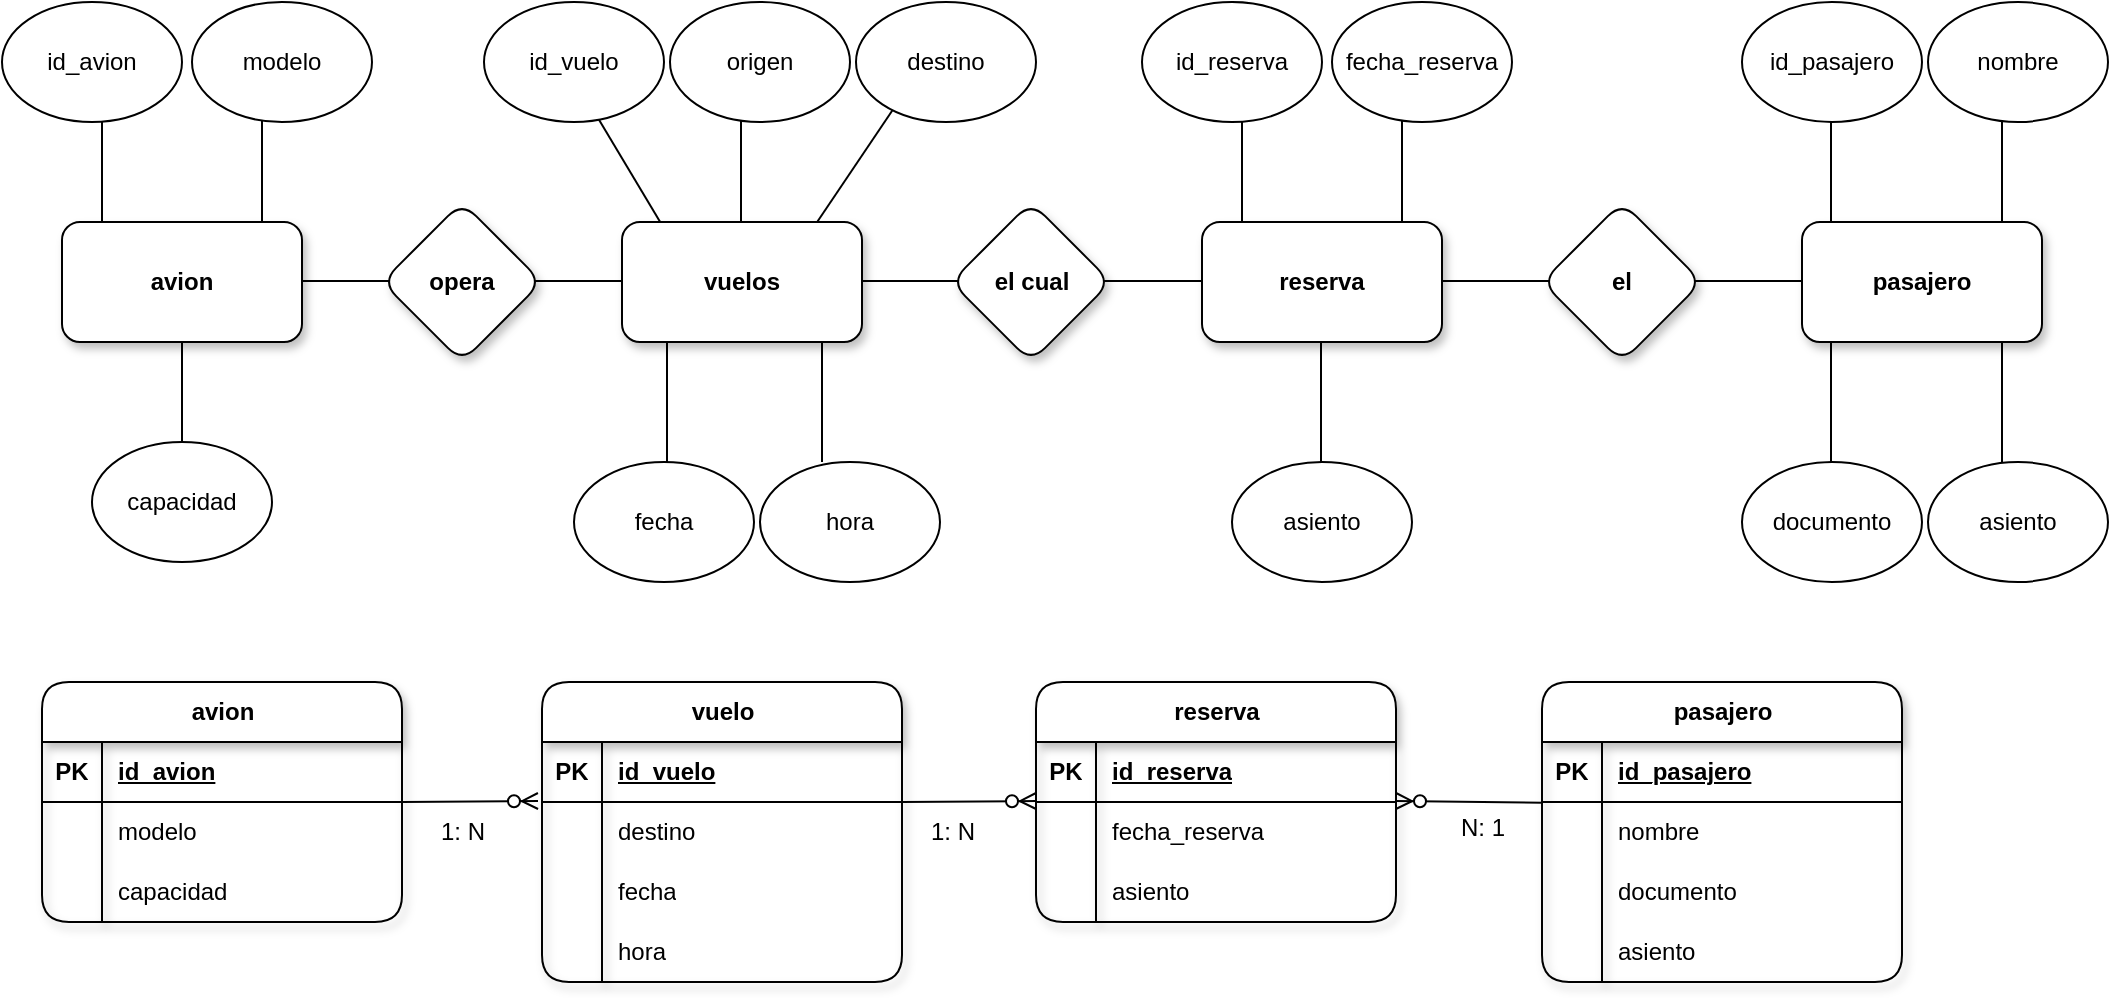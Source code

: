 <mxfile version="28.2.0">
  <diagram name="Página-1" id="7sJkaC7YevcjvfJg0KNz">
    <mxGraphModel grid="1" page="1" gridSize="10" guides="1" tooltips="1" connect="1" arrows="1" fold="1" pageScale="1" pageWidth="1169" pageHeight="1654" math="0" shadow="0">
      <root>
        <mxCell id="0" />
        <mxCell id="1" parent="0" />
        <mxCell id="zaPULTmz8Z5NbzCawR_e-45" value="" style="endArrow=none;html=1;rounded=0;" edge="1" parent="1">
          <mxGeometry width="50" height="50" relative="1" as="geometry">
            <mxPoint x="1030" y="250" as="sourcePoint" />
            <mxPoint x="1030" y="190" as="targetPoint" />
          </mxGeometry>
        </mxCell>
        <mxCell id="zaPULTmz8Z5NbzCawR_e-44" value="" style="endArrow=none;html=1;rounded=0;" edge="1" parent="1">
          <mxGeometry width="50" height="50" relative="1" as="geometry">
            <mxPoint x="1030" y="140" as="sourcePoint" />
            <mxPoint x="1030" y="80" as="targetPoint" />
          </mxGeometry>
        </mxCell>
        <mxCell id="zaPULTmz8Z5NbzCawR_e-43" value="" style="endArrow=none;html=1;rounded=0;" edge="1" parent="1">
          <mxGeometry width="50" height="50" relative="1" as="geometry">
            <mxPoint x="944.5" y="140" as="sourcePoint" />
            <mxPoint x="944.5" y="80" as="targetPoint" />
          </mxGeometry>
        </mxCell>
        <mxCell id="zaPULTmz8Z5NbzCawR_e-37" value="" style="endArrow=none;html=1;rounded=0;" edge="1" parent="1">
          <mxGeometry width="50" height="50" relative="1" as="geometry">
            <mxPoint x="870" y="159.5" as="sourcePoint" />
            <mxPoint x="940" y="159.5" as="targetPoint" />
          </mxGeometry>
        </mxCell>
        <mxCell id="zaPULTmz8Z5NbzCawR_e-36" value="" style="endArrow=none;html=1;rounded=0;" edge="1" parent="1">
          <mxGeometry width="50" height="50" relative="1" as="geometry">
            <mxPoint x="740" y="159.5" as="sourcePoint" />
            <mxPoint x="810" y="159.5" as="targetPoint" />
          </mxGeometry>
        </mxCell>
        <mxCell id="zaPULTmz8Z5NbzCawR_e-35" value="" style="endArrow=none;html=1;rounded=0;" edge="1" parent="1">
          <mxGeometry width="50" height="50" relative="1" as="geometry">
            <mxPoint x="689.5" y="250" as="sourcePoint" />
            <mxPoint x="689.5" y="190" as="targetPoint" />
          </mxGeometry>
        </mxCell>
        <mxCell id="zaPULTmz8Z5NbzCawR_e-34" value="" style="endArrow=none;html=1;rounded=0;" edge="1" parent="1">
          <mxGeometry width="50" height="50" relative="1" as="geometry">
            <mxPoint x="730" y="130" as="sourcePoint" />
            <mxPoint x="730" y="70" as="targetPoint" />
          </mxGeometry>
        </mxCell>
        <mxCell id="zaPULTmz8Z5NbzCawR_e-33" value="" style="endArrow=none;html=1;rounded=0;" edge="1" parent="1">
          <mxGeometry width="50" height="50" relative="1" as="geometry">
            <mxPoint x="650" y="140" as="sourcePoint" />
            <mxPoint x="650" y="80" as="targetPoint" />
          </mxGeometry>
        </mxCell>
        <mxCell id="zaPULTmz8Z5NbzCawR_e-29" value="" style="endArrow=none;html=1;rounded=0;" edge="1" parent="1">
          <mxGeometry width="50" height="50" relative="1" as="geometry">
            <mxPoint x="580" y="159.5" as="sourcePoint" />
            <mxPoint x="650" y="159.5" as="targetPoint" />
          </mxGeometry>
        </mxCell>
        <mxCell id="zaPULTmz8Z5NbzCawR_e-28" value="" style="endArrow=none;html=1;rounded=0;" edge="1" parent="1">
          <mxGeometry width="50" height="50" relative="1" as="geometry">
            <mxPoint x="454" y="159.5" as="sourcePoint" />
            <mxPoint x="524" y="159.5" as="targetPoint" />
          </mxGeometry>
        </mxCell>
        <mxCell id="zaPULTmz8Z5NbzCawR_e-24" value="" style="endArrow=none;html=1;rounded=0;entryX=0.638;entryY=0.98;entryDx=0;entryDy=0;entryPerimeter=0;" edge="1" parent="1" target="zaPULTmz8Z5NbzCawR_e-17">
          <mxGeometry width="50" height="50" relative="1" as="geometry">
            <mxPoint x="359.09" y="130" as="sourcePoint" />
            <mxPoint x="340.004" y="79.104" as="targetPoint" />
          </mxGeometry>
        </mxCell>
        <mxCell id="zaPULTmz8Z5NbzCawR_e-23" value="" style="endArrow=none;html=1;rounded=0;" edge="1" parent="1">
          <mxGeometry width="50" height="50" relative="1" as="geometry">
            <mxPoint x="399.5" y="130" as="sourcePoint" />
            <mxPoint x="399.5" y="70" as="targetPoint" />
          </mxGeometry>
        </mxCell>
        <mxCell id="zaPULTmz8Z5NbzCawR_e-25" value="" style="endArrow=none;html=1;rounded=0;exitX=0.843;exitY=-0.04;exitDx=0;exitDy=0;exitPerimeter=0;" edge="1" parent="1">
          <mxGeometry width="50" height="50" relative="1" as="geometry">
            <mxPoint x="437.58" y="130.0" as="sourcePoint" />
            <mxPoint x="476.42" y="72.4" as="targetPoint" />
          </mxGeometry>
        </mxCell>
        <mxCell id="zaPULTmz8Z5NbzCawR_e-16" value="" style="endArrow=none;html=1;rounded=0;" edge="1" parent="1">
          <mxGeometry width="50" height="50" relative="1" as="geometry">
            <mxPoint x="290" y="159.5" as="sourcePoint" />
            <mxPoint x="360" y="159.5" as="targetPoint" />
          </mxGeometry>
        </mxCell>
        <mxCell id="zaPULTmz8Z5NbzCawR_e-15" value="" style="endArrow=none;html=1;rounded=0;" edge="1" parent="1">
          <mxGeometry width="50" height="50" relative="1" as="geometry">
            <mxPoint x="165" y="159.5" as="sourcePoint" />
            <mxPoint x="235" y="159.5" as="targetPoint" />
          </mxGeometry>
        </mxCell>
        <mxCell id="zaPULTmz8Z5NbzCawR_e-14" value="" style="endArrow=none;html=1;rounded=0;" edge="1" parent="1">
          <mxGeometry width="50" height="50" relative="1" as="geometry">
            <mxPoint x="120" y="250" as="sourcePoint" />
            <mxPoint x="120" y="190" as="targetPoint" />
          </mxGeometry>
        </mxCell>
        <mxCell id="zaPULTmz8Z5NbzCawR_e-12" value="" style="endArrow=none;html=1;rounded=0;" edge="1" parent="1">
          <mxGeometry width="50" height="50" relative="1" as="geometry">
            <mxPoint x="80" y="140" as="sourcePoint" />
            <mxPoint x="80" y="80" as="targetPoint" />
          </mxGeometry>
        </mxCell>
        <mxCell id="zaPULTmz8Z5NbzCawR_e-13" value="" style="endArrow=none;html=1;rounded=0;" edge="1" parent="1">
          <mxGeometry width="50" height="50" relative="1" as="geometry">
            <mxPoint x="160" y="130" as="sourcePoint" />
            <mxPoint x="160" y="70" as="targetPoint" />
          </mxGeometry>
        </mxCell>
        <mxCell id="zaPULTmz8Z5NbzCawR_e-1" value="&lt;b&gt;avion&lt;/b&gt;" style="rounded=1;whiteSpace=wrap;html=1;shadow=1;" vertex="1" parent="1">
          <mxGeometry x="60" y="130" width="120" height="60" as="geometry" />
        </mxCell>
        <mxCell id="zaPULTmz8Z5NbzCawR_e-2" value="&lt;b&gt;vuelos&lt;/b&gt;" style="rounded=1;whiteSpace=wrap;html=1;shadow=1;" vertex="1" parent="1">
          <mxGeometry x="340" y="130" width="120" height="60" as="geometry" />
        </mxCell>
        <mxCell id="zaPULTmz8Z5NbzCawR_e-3" value="&lt;b&gt;pasajero&lt;/b&gt;" style="rounded=1;whiteSpace=wrap;html=1;shadow=1;" vertex="1" parent="1">
          <mxGeometry x="930" y="130" width="120" height="60" as="geometry" />
        </mxCell>
        <mxCell id="zaPULTmz8Z5NbzCawR_e-4" value="&lt;b&gt;reserva&lt;/b&gt;" style="rounded=1;whiteSpace=wrap;html=1;shadow=1;" vertex="1" parent="1">
          <mxGeometry x="630" y="130" width="120" height="60" as="geometry" />
        </mxCell>
        <mxCell id="zaPULTmz8Z5NbzCawR_e-5" value="&lt;b&gt;opera&lt;/b&gt;" style="rhombus;whiteSpace=wrap;html=1;shadow=1;rounded=1;" vertex="1" parent="1">
          <mxGeometry x="220" y="120" width="80" height="80" as="geometry" />
        </mxCell>
        <mxCell id="zaPULTmz8Z5NbzCawR_e-6" value="&lt;b&gt;el&lt;/b&gt;" style="rhombus;whiteSpace=wrap;html=1;shadow=1;rounded=1;" vertex="1" parent="1">
          <mxGeometry x="800" y="120" width="80" height="80" as="geometry" />
        </mxCell>
        <mxCell id="zaPULTmz8Z5NbzCawR_e-7" value="&lt;b&gt;el cual&lt;/b&gt;" style="rhombus;whiteSpace=wrap;html=1;shadow=1;rounded=1;" vertex="1" parent="1">
          <mxGeometry x="504.5" y="120" width="80" height="80" as="geometry" />
        </mxCell>
        <mxCell id="zaPULTmz8Z5NbzCawR_e-9" value="id_avion" style="ellipse;whiteSpace=wrap;html=1;" vertex="1" parent="1">
          <mxGeometry x="30" y="20" width="90" height="60" as="geometry" />
        </mxCell>
        <mxCell id="zaPULTmz8Z5NbzCawR_e-10" value="modelo" style="ellipse;whiteSpace=wrap;html=1;" vertex="1" parent="1">
          <mxGeometry x="125" y="20" width="90" height="60" as="geometry" />
        </mxCell>
        <mxCell id="zaPULTmz8Z5NbzCawR_e-11" value="capacidad" style="ellipse;whiteSpace=wrap;html=1;" vertex="1" parent="1">
          <mxGeometry x="75" y="240" width="90" height="60" as="geometry" />
        </mxCell>
        <mxCell id="zaPULTmz8Z5NbzCawR_e-17" value="id_vuelo" style="ellipse;whiteSpace=wrap;html=1;" vertex="1" parent="1">
          <mxGeometry x="271" y="20" width="90" height="60" as="geometry" />
        </mxCell>
        <mxCell id="zaPULTmz8Z5NbzCawR_e-18" value="origen" style="ellipse;whiteSpace=wrap;html=1;" vertex="1" parent="1">
          <mxGeometry x="364" y="20" width="90" height="60" as="geometry" />
        </mxCell>
        <mxCell id="zaPULTmz8Z5NbzCawR_e-19" value="destino" style="ellipse;whiteSpace=wrap;html=1;" vertex="1" parent="1">
          <mxGeometry x="457" y="20" width="90" height="60" as="geometry" />
        </mxCell>
        <mxCell id="zaPULTmz8Z5NbzCawR_e-20" value="fecha" style="ellipse;whiteSpace=wrap;html=1;" vertex="1" parent="1">
          <mxGeometry x="316" y="250" width="90" height="60" as="geometry" />
        </mxCell>
        <mxCell id="zaPULTmz8Z5NbzCawR_e-21" value="hora" style="ellipse;whiteSpace=wrap;html=1;" vertex="1" parent="1">
          <mxGeometry x="409" y="250" width="90" height="60" as="geometry" />
        </mxCell>
        <mxCell id="zaPULTmz8Z5NbzCawR_e-26" value="" style="endArrow=none;html=1;rounded=0;" edge="1" parent="1">
          <mxGeometry width="50" height="50" relative="1" as="geometry">
            <mxPoint x="362.5" y="250" as="sourcePoint" />
            <mxPoint x="362.5" y="190" as="targetPoint" />
          </mxGeometry>
        </mxCell>
        <mxCell id="zaPULTmz8Z5NbzCawR_e-27" value="" style="endArrow=none;html=1;rounded=0;" edge="1" parent="1">
          <mxGeometry width="50" height="50" relative="1" as="geometry">
            <mxPoint x="440" y="250" as="sourcePoint" />
            <mxPoint x="440" y="190" as="targetPoint" />
          </mxGeometry>
        </mxCell>
        <mxCell id="zaPULTmz8Z5NbzCawR_e-30" value="id_reserva" style="ellipse;whiteSpace=wrap;html=1;" vertex="1" parent="1">
          <mxGeometry x="600" y="20" width="90" height="60" as="geometry" />
        </mxCell>
        <mxCell id="zaPULTmz8Z5NbzCawR_e-31" value="fecha_reserva" style="ellipse;whiteSpace=wrap;html=1;" vertex="1" parent="1">
          <mxGeometry x="695" y="20" width="90" height="60" as="geometry" />
        </mxCell>
        <mxCell id="zaPULTmz8Z5NbzCawR_e-32" value="asiento" style="ellipse;whiteSpace=wrap;html=1;" vertex="1" parent="1">
          <mxGeometry x="645" y="250" width="90" height="60" as="geometry" />
        </mxCell>
        <mxCell id="zaPULTmz8Z5NbzCawR_e-38" value="id_pasajero" style="ellipse;whiteSpace=wrap;html=1;" vertex="1" parent="1">
          <mxGeometry x="900" y="20" width="90" height="60" as="geometry" />
        </mxCell>
        <mxCell id="zaPULTmz8Z5NbzCawR_e-39" value="nombre" style="ellipse;whiteSpace=wrap;html=1;" vertex="1" parent="1">
          <mxGeometry x="993" y="20" width="90" height="60" as="geometry" />
        </mxCell>
        <mxCell id="zaPULTmz8Z5NbzCawR_e-40" value="documento" style="ellipse;whiteSpace=wrap;html=1;" vertex="1" parent="1">
          <mxGeometry x="900" y="250" width="90" height="60" as="geometry" />
        </mxCell>
        <mxCell id="zaPULTmz8Z5NbzCawR_e-41" value="asiento" style="ellipse;whiteSpace=wrap;html=1;" vertex="1" parent="1">
          <mxGeometry x="993" y="250" width="90" height="60" as="geometry" />
        </mxCell>
        <mxCell id="zaPULTmz8Z5NbzCawR_e-42" value="" style="endArrow=none;html=1;rounded=0;" edge="1" parent="1">
          <mxGeometry width="50" height="50" relative="1" as="geometry">
            <mxPoint x="944.5" y="250" as="sourcePoint" />
            <mxPoint x="944.5" y="190" as="targetPoint" />
          </mxGeometry>
        </mxCell>
        <mxCell id="zaPULTmz8Z5NbzCawR_e-46" value="avion" style="shape=table;startSize=30;container=1;collapsible=1;childLayout=tableLayout;fixedRows=1;rowLines=0;fontStyle=1;align=center;resizeLast=1;html=1;rounded=1;shadow=1;" vertex="1" parent="1">
          <mxGeometry x="50" y="360" width="180" height="120" as="geometry" />
        </mxCell>
        <mxCell id="zaPULTmz8Z5NbzCawR_e-47" value="" style="shape=tableRow;horizontal=0;startSize=0;swimlaneHead=0;swimlaneBody=0;fillColor=none;collapsible=0;dropTarget=0;points=[[0,0.5],[1,0.5]];portConstraint=eastwest;top=0;left=0;right=0;bottom=1;" vertex="1" parent="zaPULTmz8Z5NbzCawR_e-46">
          <mxGeometry y="30" width="180" height="30" as="geometry" />
        </mxCell>
        <mxCell id="zaPULTmz8Z5NbzCawR_e-48" value="PK" style="shape=partialRectangle;connectable=0;fillColor=none;top=0;left=0;bottom=0;right=0;fontStyle=1;overflow=hidden;whiteSpace=wrap;html=1;" vertex="1" parent="zaPULTmz8Z5NbzCawR_e-47">
          <mxGeometry width="30" height="30" as="geometry">
            <mxRectangle width="30" height="30" as="alternateBounds" />
          </mxGeometry>
        </mxCell>
        <mxCell id="zaPULTmz8Z5NbzCawR_e-49" value="id_avion" style="shape=partialRectangle;connectable=0;fillColor=none;top=0;left=0;bottom=0;right=0;align=left;spacingLeft=6;fontStyle=5;overflow=hidden;whiteSpace=wrap;html=1;" vertex="1" parent="zaPULTmz8Z5NbzCawR_e-47">
          <mxGeometry x="30" width="150" height="30" as="geometry">
            <mxRectangle width="150" height="30" as="alternateBounds" />
          </mxGeometry>
        </mxCell>
        <mxCell id="zaPULTmz8Z5NbzCawR_e-50" value="" style="shape=tableRow;horizontal=0;startSize=0;swimlaneHead=0;swimlaneBody=0;fillColor=none;collapsible=0;dropTarget=0;points=[[0,0.5],[1,0.5]];portConstraint=eastwest;top=0;left=0;right=0;bottom=0;" vertex="1" parent="zaPULTmz8Z5NbzCawR_e-46">
          <mxGeometry y="60" width="180" height="30" as="geometry" />
        </mxCell>
        <mxCell id="zaPULTmz8Z5NbzCawR_e-51" value="" style="shape=partialRectangle;connectable=0;fillColor=none;top=0;left=0;bottom=0;right=0;editable=1;overflow=hidden;whiteSpace=wrap;html=1;" vertex="1" parent="zaPULTmz8Z5NbzCawR_e-50">
          <mxGeometry width="30" height="30" as="geometry">
            <mxRectangle width="30" height="30" as="alternateBounds" />
          </mxGeometry>
        </mxCell>
        <mxCell id="zaPULTmz8Z5NbzCawR_e-52" value="modelo" style="shape=partialRectangle;connectable=0;fillColor=none;top=0;left=0;bottom=0;right=0;align=left;spacingLeft=6;overflow=hidden;whiteSpace=wrap;html=1;" vertex="1" parent="zaPULTmz8Z5NbzCawR_e-50">
          <mxGeometry x="30" width="150" height="30" as="geometry">
            <mxRectangle width="150" height="30" as="alternateBounds" />
          </mxGeometry>
        </mxCell>
        <mxCell id="zaPULTmz8Z5NbzCawR_e-53" value="" style="shape=tableRow;horizontal=0;startSize=0;swimlaneHead=0;swimlaneBody=0;fillColor=none;collapsible=0;dropTarget=0;points=[[0,0.5],[1,0.5]];portConstraint=eastwest;top=0;left=0;right=0;bottom=0;" vertex="1" parent="zaPULTmz8Z5NbzCawR_e-46">
          <mxGeometry y="90" width="180" height="30" as="geometry" />
        </mxCell>
        <mxCell id="zaPULTmz8Z5NbzCawR_e-54" value="" style="shape=partialRectangle;connectable=0;fillColor=none;top=0;left=0;bottom=0;right=0;editable=1;overflow=hidden;whiteSpace=wrap;html=1;" vertex="1" parent="zaPULTmz8Z5NbzCawR_e-53">
          <mxGeometry width="30" height="30" as="geometry">
            <mxRectangle width="30" height="30" as="alternateBounds" />
          </mxGeometry>
        </mxCell>
        <mxCell id="zaPULTmz8Z5NbzCawR_e-55" value="capacidad" style="shape=partialRectangle;connectable=0;fillColor=none;top=0;left=0;bottom=0;right=0;align=left;spacingLeft=6;overflow=hidden;whiteSpace=wrap;html=1;" vertex="1" parent="zaPULTmz8Z5NbzCawR_e-53">
          <mxGeometry x="30" width="150" height="30" as="geometry">
            <mxRectangle width="150" height="30" as="alternateBounds" />
          </mxGeometry>
        </mxCell>
        <mxCell id="zaPULTmz8Z5NbzCawR_e-59" value="vuelo" style="shape=table;startSize=30;container=1;collapsible=1;childLayout=tableLayout;fixedRows=1;rowLines=0;fontStyle=1;align=center;resizeLast=1;html=1;rounded=1;shadow=1;" vertex="1" parent="1">
          <mxGeometry x="300" y="360" width="180" height="150" as="geometry" />
        </mxCell>
        <mxCell id="zaPULTmz8Z5NbzCawR_e-60" value="" style="shape=tableRow;horizontal=0;startSize=0;swimlaneHead=0;swimlaneBody=0;fillColor=none;collapsible=0;dropTarget=0;points=[[0,0.5],[1,0.5]];portConstraint=eastwest;top=0;left=0;right=0;bottom=1;" vertex="1" parent="zaPULTmz8Z5NbzCawR_e-59">
          <mxGeometry y="30" width="180" height="30" as="geometry" />
        </mxCell>
        <mxCell id="zaPULTmz8Z5NbzCawR_e-61" value="PK" style="shape=partialRectangle;connectable=0;fillColor=none;top=0;left=0;bottom=0;right=0;fontStyle=1;overflow=hidden;whiteSpace=wrap;html=1;" vertex="1" parent="zaPULTmz8Z5NbzCawR_e-60">
          <mxGeometry width="30" height="30" as="geometry">
            <mxRectangle width="30" height="30" as="alternateBounds" />
          </mxGeometry>
        </mxCell>
        <mxCell id="zaPULTmz8Z5NbzCawR_e-62" value="id_vuelo" style="shape=partialRectangle;connectable=0;fillColor=none;top=0;left=0;bottom=0;right=0;align=left;spacingLeft=6;fontStyle=5;overflow=hidden;whiteSpace=wrap;html=1;" vertex="1" parent="zaPULTmz8Z5NbzCawR_e-60">
          <mxGeometry x="30" width="150" height="30" as="geometry">
            <mxRectangle width="150" height="30" as="alternateBounds" />
          </mxGeometry>
        </mxCell>
        <mxCell id="zaPULTmz8Z5NbzCawR_e-63" value="" style="shape=tableRow;horizontal=0;startSize=0;swimlaneHead=0;swimlaneBody=0;fillColor=none;collapsible=0;dropTarget=0;points=[[0,0.5],[1,0.5]];portConstraint=eastwest;top=0;left=0;right=0;bottom=0;" vertex="1" parent="zaPULTmz8Z5NbzCawR_e-59">
          <mxGeometry y="60" width="180" height="30" as="geometry" />
        </mxCell>
        <mxCell id="zaPULTmz8Z5NbzCawR_e-64" value="" style="shape=partialRectangle;connectable=0;fillColor=none;top=0;left=0;bottom=0;right=0;editable=1;overflow=hidden;whiteSpace=wrap;html=1;" vertex="1" parent="zaPULTmz8Z5NbzCawR_e-63">
          <mxGeometry width="30" height="30" as="geometry">
            <mxRectangle width="30" height="30" as="alternateBounds" />
          </mxGeometry>
        </mxCell>
        <mxCell id="zaPULTmz8Z5NbzCawR_e-65" value="destino" style="shape=partialRectangle;connectable=0;fillColor=none;top=0;left=0;bottom=0;right=0;align=left;spacingLeft=6;overflow=hidden;whiteSpace=wrap;html=1;" vertex="1" parent="zaPULTmz8Z5NbzCawR_e-63">
          <mxGeometry x="30" width="150" height="30" as="geometry">
            <mxRectangle width="150" height="30" as="alternateBounds" />
          </mxGeometry>
        </mxCell>
        <mxCell id="zaPULTmz8Z5NbzCawR_e-66" value="" style="shape=tableRow;horizontal=0;startSize=0;swimlaneHead=0;swimlaneBody=0;fillColor=none;collapsible=0;dropTarget=0;points=[[0,0.5],[1,0.5]];portConstraint=eastwest;top=0;left=0;right=0;bottom=0;" vertex="1" parent="zaPULTmz8Z5NbzCawR_e-59">
          <mxGeometry y="90" width="180" height="30" as="geometry" />
        </mxCell>
        <mxCell id="zaPULTmz8Z5NbzCawR_e-67" value="" style="shape=partialRectangle;connectable=0;fillColor=none;top=0;left=0;bottom=0;right=0;editable=1;overflow=hidden;whiteSpace=wrap;html=1;" vertex="1" parent="zaPULTmz8Z5NbzCawR_e-66">
          <mxGeometry width="30" height="30" as="geometry">
            <mxRectangle width="30" height="30" as="alternateBounds" />
          </mxGeometry>
        </mxCell>
        <mxCell id="zaPULTmz8Z5NbzCawR_e-68" value="fecha" style="shape=partialRectangle;connectable=0;fillColor=none;top=0;left=0;bottom=0;right=0;align=left;spacingLeft=6;overflow=hidden;whiteSpace=wrap;html=1;" vertex="1" parent="zaPULTmz8Z5NbzCawR_e-66">
          <mxGeometry x="30" width="150" height="30" as="geometry">
            <mxRectangle width="150" height="30" as="alternateBounds" />
          </mxGeometry>
        </mxCell>
        <mxCell id="zaPULTmz8Z5NbzCawR_e-69" value="" style="shape=tableRow;horizontal=0;startSize=0;swimlaneHead=0;swimlaneBody=0;fillColor=none;collapsible=0;dropTarget=0;points=[[0,0.5],[1,0.5]];portConstraint=eastwest;top=0;left=0;right=0;bottom=0;" vertex="1" parent="zaPULTmz8Z5NbzCawR_e-59">
          <mxGeometry y="120" width="180" height="30" as="geometry" />
        </mxCell>
        <mxCell id="zaPULTmz8Z5NbzCawR_e-70" value="" style="shape=partialRectangle;connectable=0;fillColor=none;top=0;left=0;bottom=0;right=0;editable=1;overflow=hidden;whiteSpace=wrap;html=1;" vertex="1" parent="zaPULTmz8Z5NbzCawR_e-69">
          <mxGeometry width="30" height="30" as="geometry">
            <mxRectangle width="30" height="30" as="alternateBounds" />
          </mxGeometry>
        </mxCell>
        <mxCell id="zaPULTmz8Z5NbzCawR_e-71" value="hora" style="shape=partialRectangle;connectable=0;fillColor=none;top=0;left=0;bottom=0;right=0;align=left;spacingLeft=6;overflow=hidden;whiteSpace=wrap;html=1;" vertex="1" parent="zaPULTmz8Z5NbzCawR_e-69">
          <mxGeometry x="30" width="150" height="30" as="geometry">
            <mxRectangle width="150" height="30" as="alternateBounds" />
          </mxGeometry>
        </mxCell>
        <mxCell id="zaPULTmz8Z5NbzCawR_e-72" value="reserva" style="shape=table;startSize=30;container=1;collapsible=1;childLayout=tableLayout;fixedRows=1;rowLines=0;fontStyle=1;align=center;resizeLast=1;html=1;rounded=1;shadow=1;" vertex="1" parent="1">
          <mxGeometry x="547" y="360" width="180" height="120" as="geometry" />
        </mxCell>
        <mxCell id="zaPULTmz8Z5NbzCawR_e-73" value="" style="shape=tableRow;horizontal=0;startSize=0;swimlaneHead=0;swimlaneBody=0;fillColor=none;collapsible=0;dropTarget=0;points=[[0,0.5],[1,0.5]];portConstraint=eastwest;top=0;left=0;right=0;bottom=1;" vertex="1" parent="zaPULTmz8Z5NbzCawR_e-72">
          <mxGeometry y="30" width="180" height="30" as="geometry" />
        </mxCell>
        <mxCell id="zaPULTmz8Z5NbzCawR_e-74" value="PK" style="shape=partialRectangle;connectable=0;fillColor=none;top=0;left=0;bottom=0;right=0;fontStyle=1;overflow=hidden;whiteSpace=wrap;html=1;" vertex="1" parent="zaPULTmz8Z5NbzCawR_e-73">
          <mxGeometry width="30" height="30" as="geometry">
            <mxRectangle width="30" height="30" as="alternateBounds" />
          </mxGeometry>
        </mxCell>
        <mxCell id="zaPULTmz8Z5NbzCawR_e-75" value="id_reserva" style="shape=partialRectangle;connectable=0;fillColor=none;top=0;left=0;bottom=0;right=0;align=left;spacingLeft=6;fontStyle=5;overflow=hidden;whiteSpace=wrap;html=1;" vertex="1" parent="zaPULTmz8Z5NbzCawR_e-73">
          <mxGeometry x="30" width="150" height="30" as="geometry">
            <mxRectangle width="150" height="30" as="alternateBounds" />
          </mxGeometry>
        </mxCell>
        <mxCell id="zaPULTmz8Z5NbzCawR_e-76" value="" style="shape=tableRow;horizontal=0;startSize=0;swimlaneHead=0;swimlaneBody=0;fillColor=none;collapsible=0;dropTarget=0;points=[[0,0.5],[1,0.5]];portConstraint=eastwest;top=0;left=0;right=0;bottom=0;" vertex="1" parent="zaPULTmz8Z5NbzCawR_e-72">
          <mxGeometry y="60" width="180" height="30" as="geometry" />
        </mxCell>
        <mxCell id="zaPULTmz8Z5NbzCawR_e-77" value="" style="shape=partialRectangle;connectable=0;fillColor=none;top=0;left=0;bottom=0;right=0;editable=1;overflow=hidden;whiteSpace=wrap;html=1;" vertex="1" parent="zaPULTmz8Z5NbzCawR_e-76">
          <mxGeometry width="30" height="30" as="geometry">
            <mxRectangle width="30" height="30" as="alternateBounds" />
          </mxGeometry>
        </mxCell>
        <mxCell id="zaPULTmz8Z5NbzCawR_e-78" value="fecha_reserva" style="shape=partialRectangle;connectable=0;fillColor=none;top=0;left=0;bottom=0;right=0;align=left;spacingLeft=6;overflow=hidden;whiteSpace=wrap;html=1;" vertex="1" parent="zaPULTmz8Z5NbzCawR_e-76">
          <mxGeometry x="30" width="150" height="30" as="geometry">
            <mxRectangle width="150" height="30" as="alternateBounds" />
          </mxGeometry>
        </mxCell>
        <mxCell id="zaPULTmz8Z5NbzCawR_e-79" value="" style="shape=tableRow;horizontal=0;startSize=0;swimlaneHead=0;swimlaneBody=0;fillColor=none;collapsible=0;dropTarget=0;points=[[0,0.5],[1,0.5]];portConstraint=eastwest;top=0;left=0;right=0;bottom=0;" vertex="1" parent="zaPULTmz8Z5NbzCawR_e-72">
          <mxGeometry y="90" width="180" height="30" as="geometry" />
        </mxCell>
        <mxCell id="zaPULTmz8Z5NbzCawR_e-80" value="" style="shape=partialRectangle;connectable=0;fillColor=none;top=0;left=0;bottom=0;right=0;editable=1;overflow=hidden;whiteSpace=wrap;html=1;" vertex="1" parent="zaPULTmz8Z5NbzCawR_e-79">
          <mxGeometry width="30" height="30" as="geometry">
            <mxRectangle width="30" height="30" as="alternateBounds" />
          </mxGeometry>
        </mxCell>
        <mxCell id="zaPULTmz8Z5NbzCawR_e-81" value="asiento" style="shape=partialRectangle;connectable=0;fillColor=none;top=0;left=0;bottom=0;right=0;align=left;spacingLeft=6;overflow=hidden;whiteSpace=wrap;html=1;" vertex="1" parent="zaPULTmz8Z5NbzCawR_e-79">
          <mxGeometry x="30" width="150" height="30" as="geometry">
            <mxRectangle width="150" height="30" as="alternateBounds" />
          </mxGeometry>
        </mxCell>
        <mxCell id="zaPULTmz8Z5NbzCawR_e-85" value="pasajero" style="shape=table;startSize=30;container=1;collapsible=1;childLayout=tableLayout;fixedRows=1;rowLines=0;fontStyle=1;align=center;resizeLast=1;html=1;rounded=1;shadow=1;" vertex="1" parent="1">
          <mxGeometry x="800" y="360" width="180" height="150" as="geometry" />
        </mxCell>
        <mxCell id="zaPULTmz8Z5NbzCawR_e-86" value="" style="shape=tableRow;horizontal=0;startSize=0;swimlaneHead=0;swimlaneBody=0;fillColor=none;collapsible=0;dropTarget=0;points=[[0,0.5],[1,0.5]];portConstraint=eastwest;top=0;left=0;right=0;bottom=1;" vertex="1" parent="zaPULTmz8Z5NbzCawR_e-85">
          <mxGeometry y="30" width="180" height="30" as="geometry" />
        </mxCell>
        <mxCell id="zaPULTmz8Z5NbzCawR_e-87" value="PK" style="shape=partialRectangle;connectable=0;fillColor=none;top=0;left=0;bottom=0;right=0;fontStyle=1;overflow=hidden;whiteSpace=wrap;html=1;" vertex="1" parent="zaPULTmz8Z5NbzCawR_e-86">
          <mxGeometry width="30" height="30" as="geometry">
            <mxRectangle width="30" height="30" as="alternateBounds" />
          </mxGeometry>
        </mxCell>
        <mxCell id="zaPULTmz8Z5NbzCawR_e-88" value="id_pasajero" style="shape=partialRectangle;connectable=0;fillColor=none;top=0;left=0;bottom=0;right=0;align=left;spacingLeft=6;fontStyle=5;overflow=hidden;whiteSpace=wrap;html=1;" vertex="1" parent="zaPULTmz8Z5NbzCawR_e-86">
          <mxGeometry x="30" width="150" height="30" as="geometry">
            <mxRectangle width="150" height="30" as="alternateBounds" />
          </mxGeometry>
        </mxCell>
        <mxCell id="zaPULTmz8Z5NbzCawR_e-89" value="" style="shape=tableRow;horizontal=0;startSize=0;swimlaneHead=0;swimlaneBody=0;fillColor=none;collapsible=0;dropTarget=0;points=[[0,0.5],[1,0.5]];portConstraint=eastwest;top=0;left=0;right=0;bottom=0;" vertex="1" parent="zaPULTmz8Z5NbzCawR_e-85">
          <mxGeometry y="60" width="180" height="30" as="geometry" />
        </mxCell>
        <mxCell id="zaPULTmz8Z5NbzCawR_e-90" value="" style="shape=partialRectangle;connectable=0;fillColor=none;top=0;left=0;bottom=0;right=0;editable=1;overflow=hidden;whiteSpace=wrap;html=1;" vertex="1" parent="zaPULTmz8Z5NbzCawR_e-89">
          <mxGeometry width="30" height="30" as="geometry">
            <mxRectangle width="30" height="30" as="alternateBounds" />
          </mxGeometry>
        </mxCell>
        <mxCell id="zaPULTmz8Z5NbzCawR_e-91" value="nombre" style="shape=partialRectangle;connectable=0;fillColor=none;top=0;left=0;bottom=0;right=0;align=left;spacingLeft=6;overflow=hidden;whiteSpace=wrap;html=1;" vertex="1" parent="zaPULTmz8Z5NbzCawR_e-89">
          <mxGeometry x="30" width="150" height="30" as="geometry">
            <mxRectangle width="150" height="30" as="alternateBounds" />
          </mxGeometry>
        </mxCell>
        <mxCell id="zaPULTmz8Z5NbzCawR_e-92" value="" style="shape=tableRow;horizontal=0;startSize=0;swimlaneHead=0;swimlaneBody=0;fillColor=none;collapsible=0;dropTarget=0;points=[[0,0.5],[1,0.5]];portConstraint=eastwest;top=0;left=0;right=0;bottom=0;" vertex="1" parent="zaPULTmz8Z5NbzCawR_e-85">
          <mxGeometry y="90" width="180" height="30" as="geometry" />
        </mxCell>
        <mxCell id="zaPULTmz8Z5NbzCawR_e-93" value="" style="shape=partialRectangle;connectable=0;fillColor=none;top=0;left=0;bottom=0;right=0;editable=1;overflow=hidden;whiteSpace=wrap;html=1;" vertex="1" parent="zaPULTmz8Z5NbzCawR_e-92">
          <mxGeometry width="30" height="30" as="geometry">
            <mxRectangle width="30" height="30" as="alternateBounds" />
          </mxGeometry>
        </mxCell>
        <mxCell id="zaPULTmz8Z5NbzCawR_e-94" value="documento" style="shape=partialRectangle;connectable=0;fillColor=none;top=0;left=0;bottom=0;right=0;align=left;spacingLeft=6;overflow=hidden;whiteSpace=wrap;html=1;" vertex="1" parent="zaPULTmz8Z5NbzCawR_e-92">
          <mxGeometry x="30" width="150" height="30" as="geometry">
            <mxRectangle width="150" height="30" as="alternateBounds" />
          </mxGeometry>
        </mxCell>
        <mxCell id="zaPULTmz8Z5NbzCawR_e-95" value="" style="shape=tableRow;horizontal=0;startSize=0;swimlaneHead=0;swimlaneBody=0;fillColor=none;collapsible=0;dropTarget=0;points=[[0,0.5],[1,0.5]];portConstraint=eastwest;top=0;left=0;right=0;bottom=0;" vertex="1" parent="zaPULTmz8Z5NbzCawR_e-85">
          <mxGeometry y="120" width="180" height="30" as="geometry" />
        </mxCell>
        <mxCell id="zaPULTmz8Z5NbzCawR_e-96" value="" style="shape=partialRectangle;connectable=0;fillColor=none;top=0;left=0;bottom=0;right=0;editable=1;overflow=hidden;whiteSpace=wrap;html=1;" vertex="1" parent="zaPULTmz8Z5NbzCawR_e-95">
          <mxGeometry width="30" height="30" as="geometry">
            <mxRectangle width="30" height="30" as="alternateBounds" />
          </mxGeometry>
        </mxCell>
        <mxCell id="zaPULTmz8Z5NbzCawR_e-97" value="asiento" style="shape=partialRectangle;connectable=0;fillColor=none;top=0;left=0;bottom=0;right=0;align=left;spacingLeft=6;overflow=hidden;whiteSpace=wrap;html=1;" vertex="1" parent="zaPULTmz8Z5NbzCawR_e-95">
          <mxGeometry x="30" width="150" height="30" as="geometry">
            <mxRectangle width="150" height="30" as="alternateBounds" />
          </mxGeometry>
        </mxCell>
        <mxCell id="zaPULTmz8Z5NbzCawR_e-98" value="" style="fontSize=12;html=1;endArrow=ERzeroToMany;endFill=1;rounded=0;" edge="1" parent="1">
          <mxGeometry width="100" height="100" relative="1" as="geometry">
            <mxPoint x="230" y="420" as="sourcePoint" />
            <mxPoint x="298" y="419.5" as="targetPoint" />
          </mxGeometry>
        </mxCell>
        <mxCell id="zaPULTmz8Z5NbzCawR_e-99" value="" style="fontSize=12;html=1;endArrow=ERzeroToMany;endFill=1;rounded=0;" edge="1" parent="1">
          <mxGeometry width="100" height="100" relative="1" as="geometry">
            <mxPoint x="480" y="420" as="sourcePoint" />
            <mxPoint x="547" y="419.5" as="targetPoint" />
          </mxGeometry>
        </mxCell>
        <mxCell id="zaPULTmz8Z5NbzCawR_e-100" value="" style="fontSize=12;html=1;endArrow=ERzeroToMany;endFill=1;rounded=0;exitX=0.002;exitY=1.013;exitDx=0;exitDy=0;exitPerimeter=0;" edge="1" parent="1" source="zaPULTmz8Z5NbzCawR_e-86">
          <mxGeometry width="100" height="100" relative="1" as="geometry">
            <mxPoint x="795" y="420" as="sourcePoint" />
            <mxPoint x="727" y="419.5" as="targetPoint" />
          </mxGeometry>
        </mxCell>
        <mxCell id="zaPULTmz8Z5NbzCawR_e-101" value="1: N" style="text;html=1;align=center;verticalAlign=middle;resizable=0;points=[];autosize=1;strokeColor=none;fillColor=none;" vertex="1" parent="1">
          <mxGeometry x="235" y="420" width="50" height="30" as="geometry" />
        </mxCell>
        <mxCell id="zaPULTmz8Z5NbzCawR_e-102" value="1: N" style="text;html=1;align=center;verticalAlign=middle;resizable=0;points=[];autosize=1;strokeColor=none;fillColor=none;" vertex="1" parent="1">
          <mxGeometry x="480" y="420" width="50" height="30" as="geometry" />
        </mxCell>
        <mxCell id="zaPULTmz8Z5NbzCawR_e-103" value="N: 1" style="text;html=1;align=center;verticalAlign=middle;resizable=0;points=[];autosize=1;strokeColor=none;fillColor=none;" vertex="1" parent="1">
          <mxGeometry x="745" y="418" width="50" height="30" as="geometry" />
        </mxCell>
      </root>
    </mxGraphModel>
  </diagram>
</mxfile>
